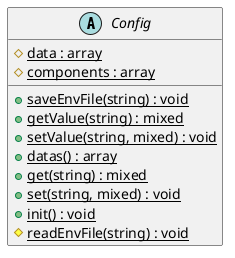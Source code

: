 @startuml
abstract class Config{
  {static} # data : array
  {static} # components : array

  {static} + saveEnvFile(string) : void
  {static} + getValue(string) : mixed
  {static} + setValue(string, mixed) : void
  {static} + datas() : array
  {static} + get(string) : mixed
  {static} + set(string, mixed) : void
  {static} + init() : void
  {static} # readEnvFile(string) : void
}
@enduml
